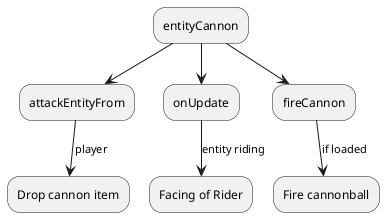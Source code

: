@startuml

entityCannon-->attackEntityFrom
entityCannon-->onUpdate
entityCannon-->fireCannon

attackEntityFrom-->[player]"Drop cannon item"

onUpdate-->[entity riding]"Facing of Rider"

fireCannon-->[if loaded]"Fire cannonball"

@enduml
